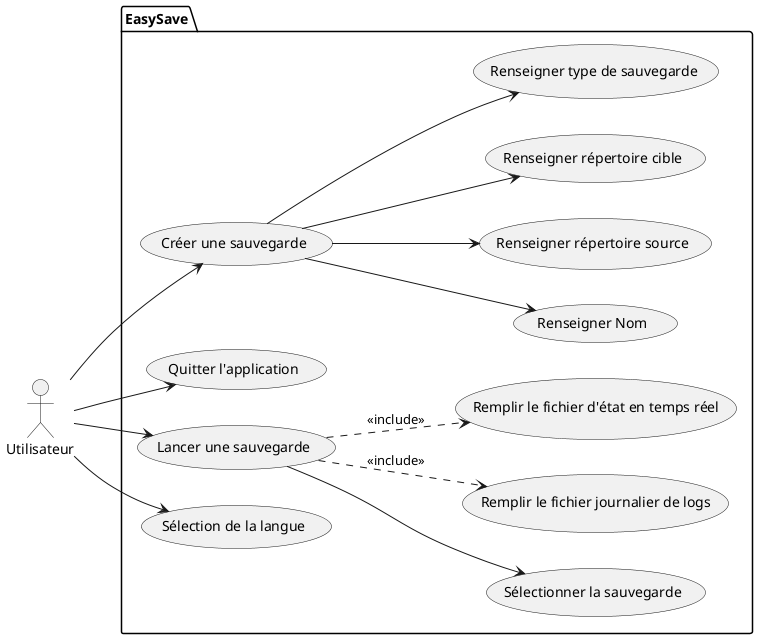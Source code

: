 @startuml Diagramme de cas d'utilisation
left to right direction

actor Utilisateur as user

package EasySave {
  usecase "Créer une sauvegarde" as uc1
  usecase "Renseigner Nom" as uc7
  usecase "Renseigner répertoire source" as uc8
  usecase "Renseigner répertoire cible" as uc9
  usecase "Renseigner type de sauvegarde" as uc10
  usecase "Quitter l'application" as uc6
  usecase "Lancer une sauvegarde" as uc2
  usecase "Sélectionner la sauvegarde" as uc3
  usecase "Remplir le fichier journalier de logs" as uc4
  usecase "Remplir le fichier d'état en temps réel" as uc5
  usecase "Sélection de la langue" as uc11
}

user --> uc1
user --> uc11
uc1 --> uc7
uc1 --> uc8
uc1 --> uc9 
uc1 --> uc10
user --> uc6
user --> uc2
uc2 --> uc3
uc2 .-> uc4 : <<include>>
uc2 .-> uc5 : <<include>>
@enduml